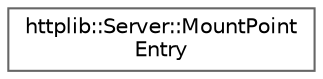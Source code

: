 digraph "Graphical Class Hierarchy"
{
 // LATEX_PDF_SIZE
  bgcolor="transparent";
  edge [fontname=Helvetica,fontsize=10,labelfontname=Helvetica,labelfontsize=10];
  node [fontname=Helvetica,fontsize=10,shape=box,height=0.2,width=0.4];
  rankdir="LR";
  Node0 [id="Node000000",label="httplib::Server::MountPoint\lEntry",height=0.2,width=0.4,color="grey40", fillcolor="white", style="filled",URL="$structhttplib_1_1Server_1_1MountPointEntry.html",tooltip=" "];
}
